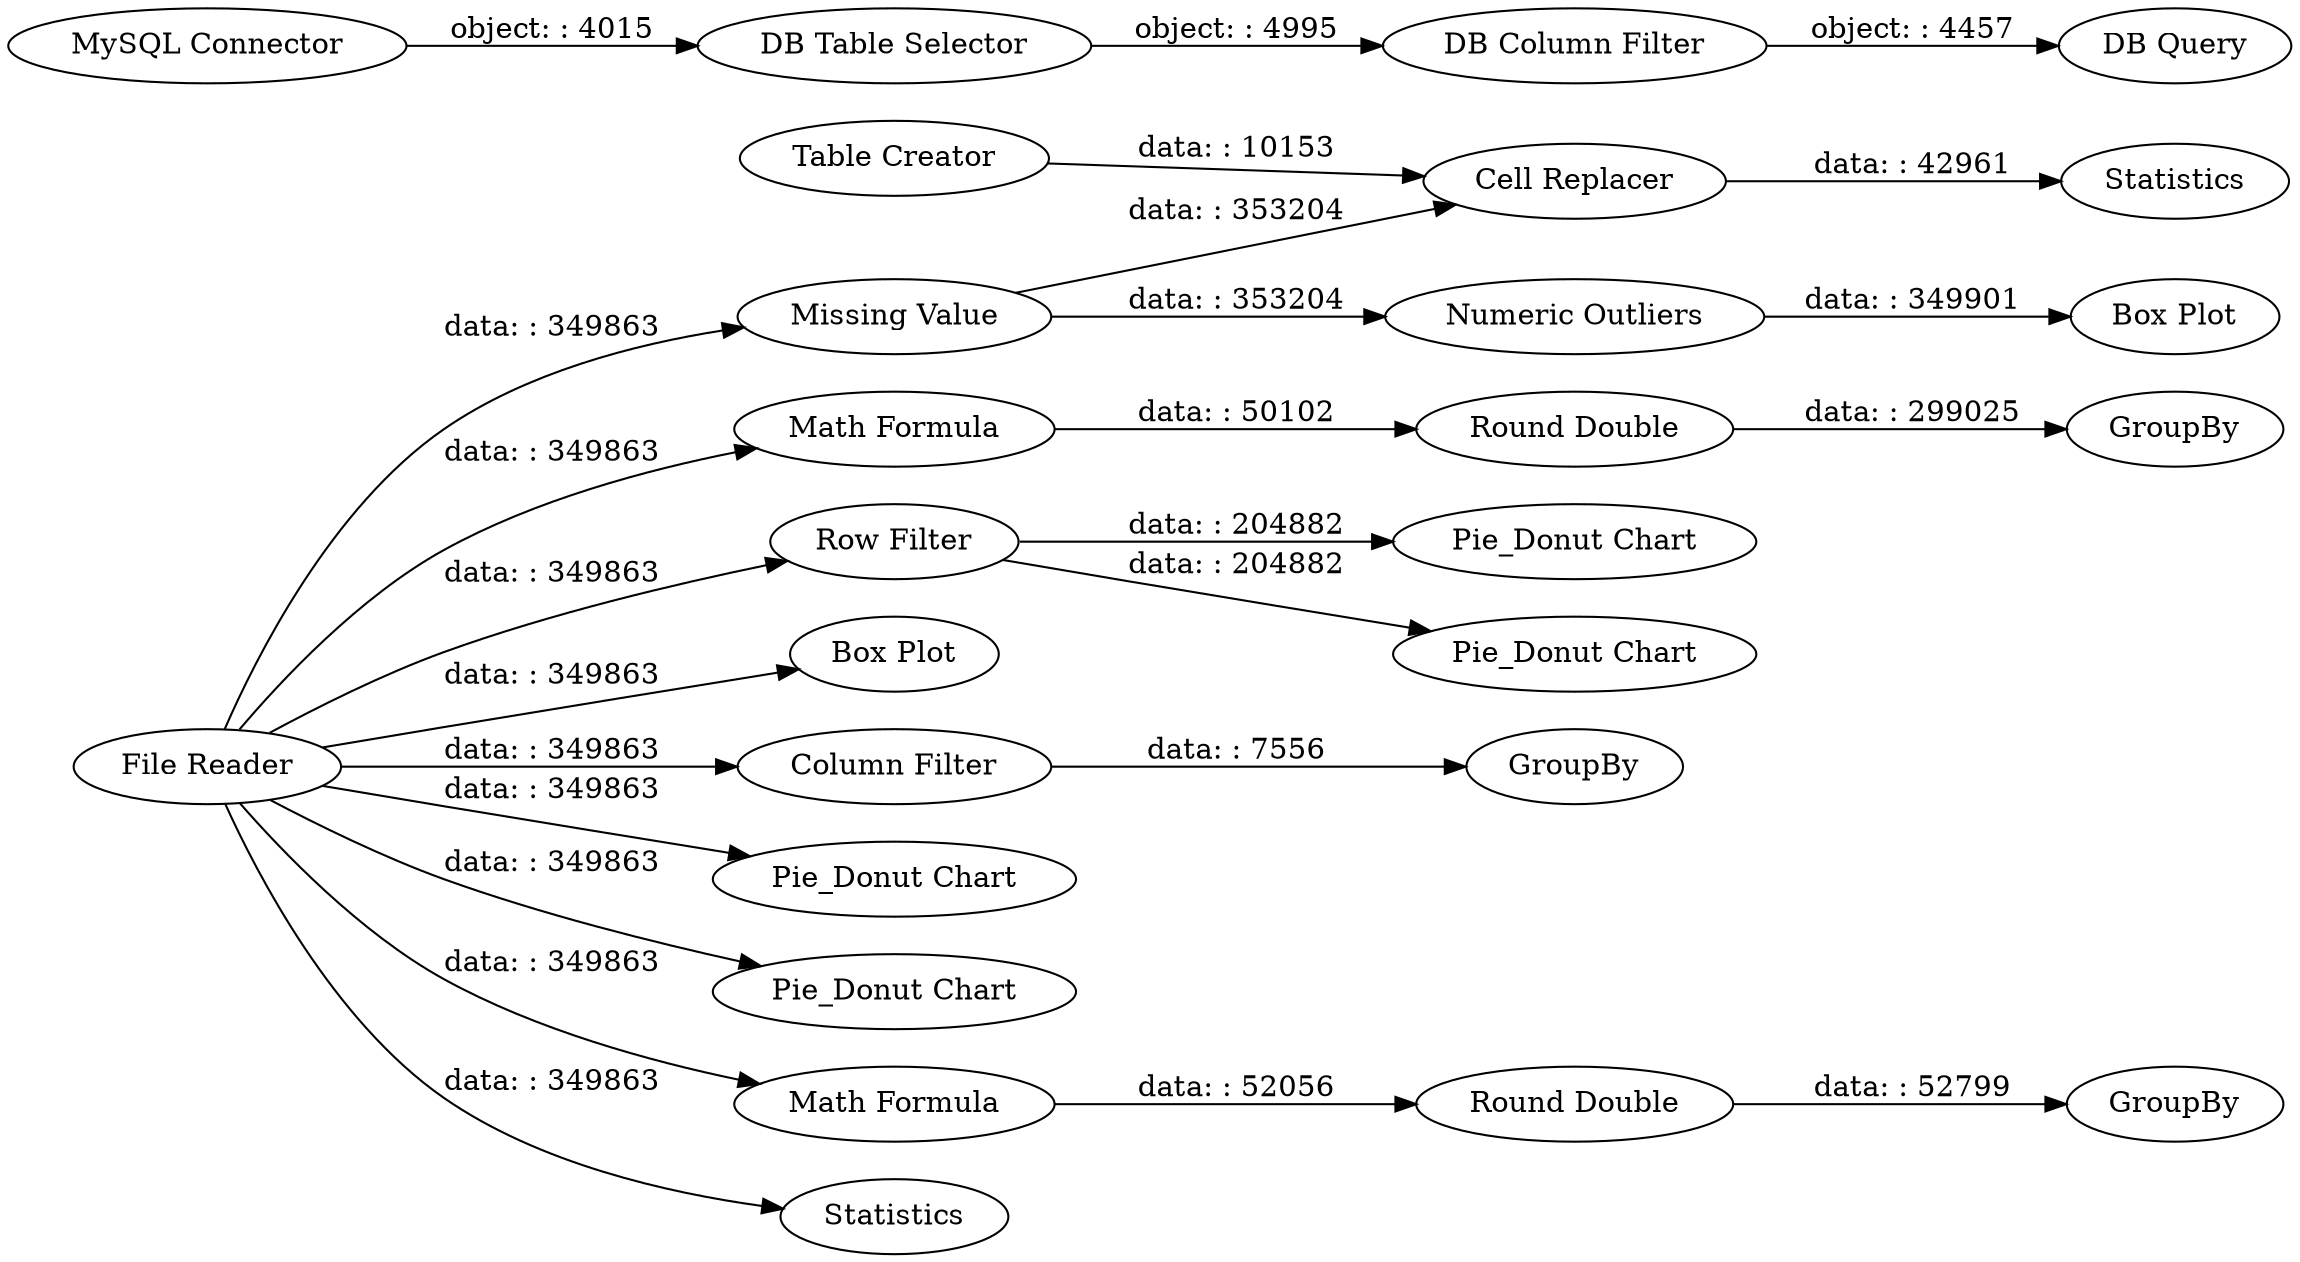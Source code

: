 digraph {
	"-8507091540152795197_47" [label="Numeric Outliers"]
	"-8507091540152795197_40" [label="Missing Value"]
	"-8507091540152795197_10" [label="Math Formula"]
	"-8507091540152795197_29" [label="Pie_Donut Chart"]
	"-8507091540152795197_18" [label="Round Double"]
	"-8507091540152795197_27" [label="Row Filter"]
	"-8507091540152795197_33" [label="DB Table Selector"]
	"-8507091540152795197_35" [label="DB Column Filter"]
	"-8507091540152795197_41" [label="Box Plot"]
	"-8507091540152795197_42" [label="Column Filter"]
	"-8507091540152795197_46" [label=Statistics]
	"-8507091540152795197_1" [label="File Reader"]
	"-8507091540152795197_25" [label="Pie_Donut Chart"]
	"-8507091540152795197_28" [label="Pie_Donut Chart"]
	"-8507091540152795197_36" [label="DB Query"]
	"-8507091540152795197_44" [label="Table Creator"]
	"-8507091540152795197_31" [label="MySQL Connector"]
	"-8507091540152795197_22" [label=GroupBy]
	"-8507091540152795197_43" [label=GroupBy]
	"-8507091540152795197_23" [label="Round Double"]
	"-8507091540152795197_2" [label="Pie_Donut Chart"]
	"-8507091540152795197_48" [label="Box Plot"]
	"-8507091540152795197_5" [label="Math Formula"]
	"-8507091540152795197_39" [label=Statistics]
	"-8507091540152795197_45" [label="Cell Replacer"]
	"-8507091540152795197_21" [label=GroupBy]
	"-8507091540152795197_1" -> "-8507091540152795197_2" [label="data: : 349863"]
	"-8507091540152795197_1" -> "-8507091540152795197_28" [label="data: : 349863"]
	"-8507091540152795197_10" -> "-8507091540152795197_23" [label="data: : 50102"]
	"-8507091540152795197_1" -> "-8507091540152795197_39" [label="data: : 349863"]
	"-8507091540152795197_33" -> "-8507091540152795197_35" [label="object: : 4995"]
	"-8507091540152795197_1" -> "-8507091540152795197_27" [label="data: : 349863"]
	"-8507091540152795197_44" -> "-8507091540152795197_45" [label="data: : 10153"]
	"-8507091540152795197_1" -> "-8507091540152795197_5" [label="data: : 349863"]
	"-8507091540152795197_23" -> "-8507091540152795197_22" [label="data: : 299025"]
	"-8507091540152795197_35" -> "-8507091540152795197_36" [label="object: : 4457"]
	"-8507091540152795197_31" -> "-8507091540152795197_33" [label="object: : 4015"]
	"-8507091540152795197_1" -> "-8507091540152795197_40" [label="data: : 349863"]
	"-8507091540152795197_1" -> "-8507091540152795197_42" [label="data: : 349863"]
	"-8507091540152795197_1" -> "-8507091540152795197_41" [label="data: : 349863"]
	"-8507091540152795197_40" -> "-8507091540152795197_45" [label="data: : 353204"]
	"-8507091540152795197_42" -> "-8507091540152795197_43" [label="data: : 7556"]
	"-8507091540152795197_40" -> "-8507091540152795197_47" [label="data: : 353204"]
	"-8507091540152795197_18" -> "-8507091540152795197_21" [label="data: : 52799"]
	"-8507091540152795197_1" -> "-8507091540152795197_10" [label="data: : 349863"]
	"-8507091540152795197_45" -> "-8507091540152795197_46" [label="data: : 42961"]
	"-8507091540152795197_27" -> "-8507091540152795197_29" [label="data: : 204882"]
	"-8507091540152795197_27" -> "-8507091540152795197_25" [label="data: : 204882"]
	"-8507091540152795197_5" -> "-8507091540152795197_18" [label="data: : 52056"]
	"-8507091540152795197_47" -> "-8507091540152795197_48" [label="data: : 349901"]
	rankdir=LR
}
